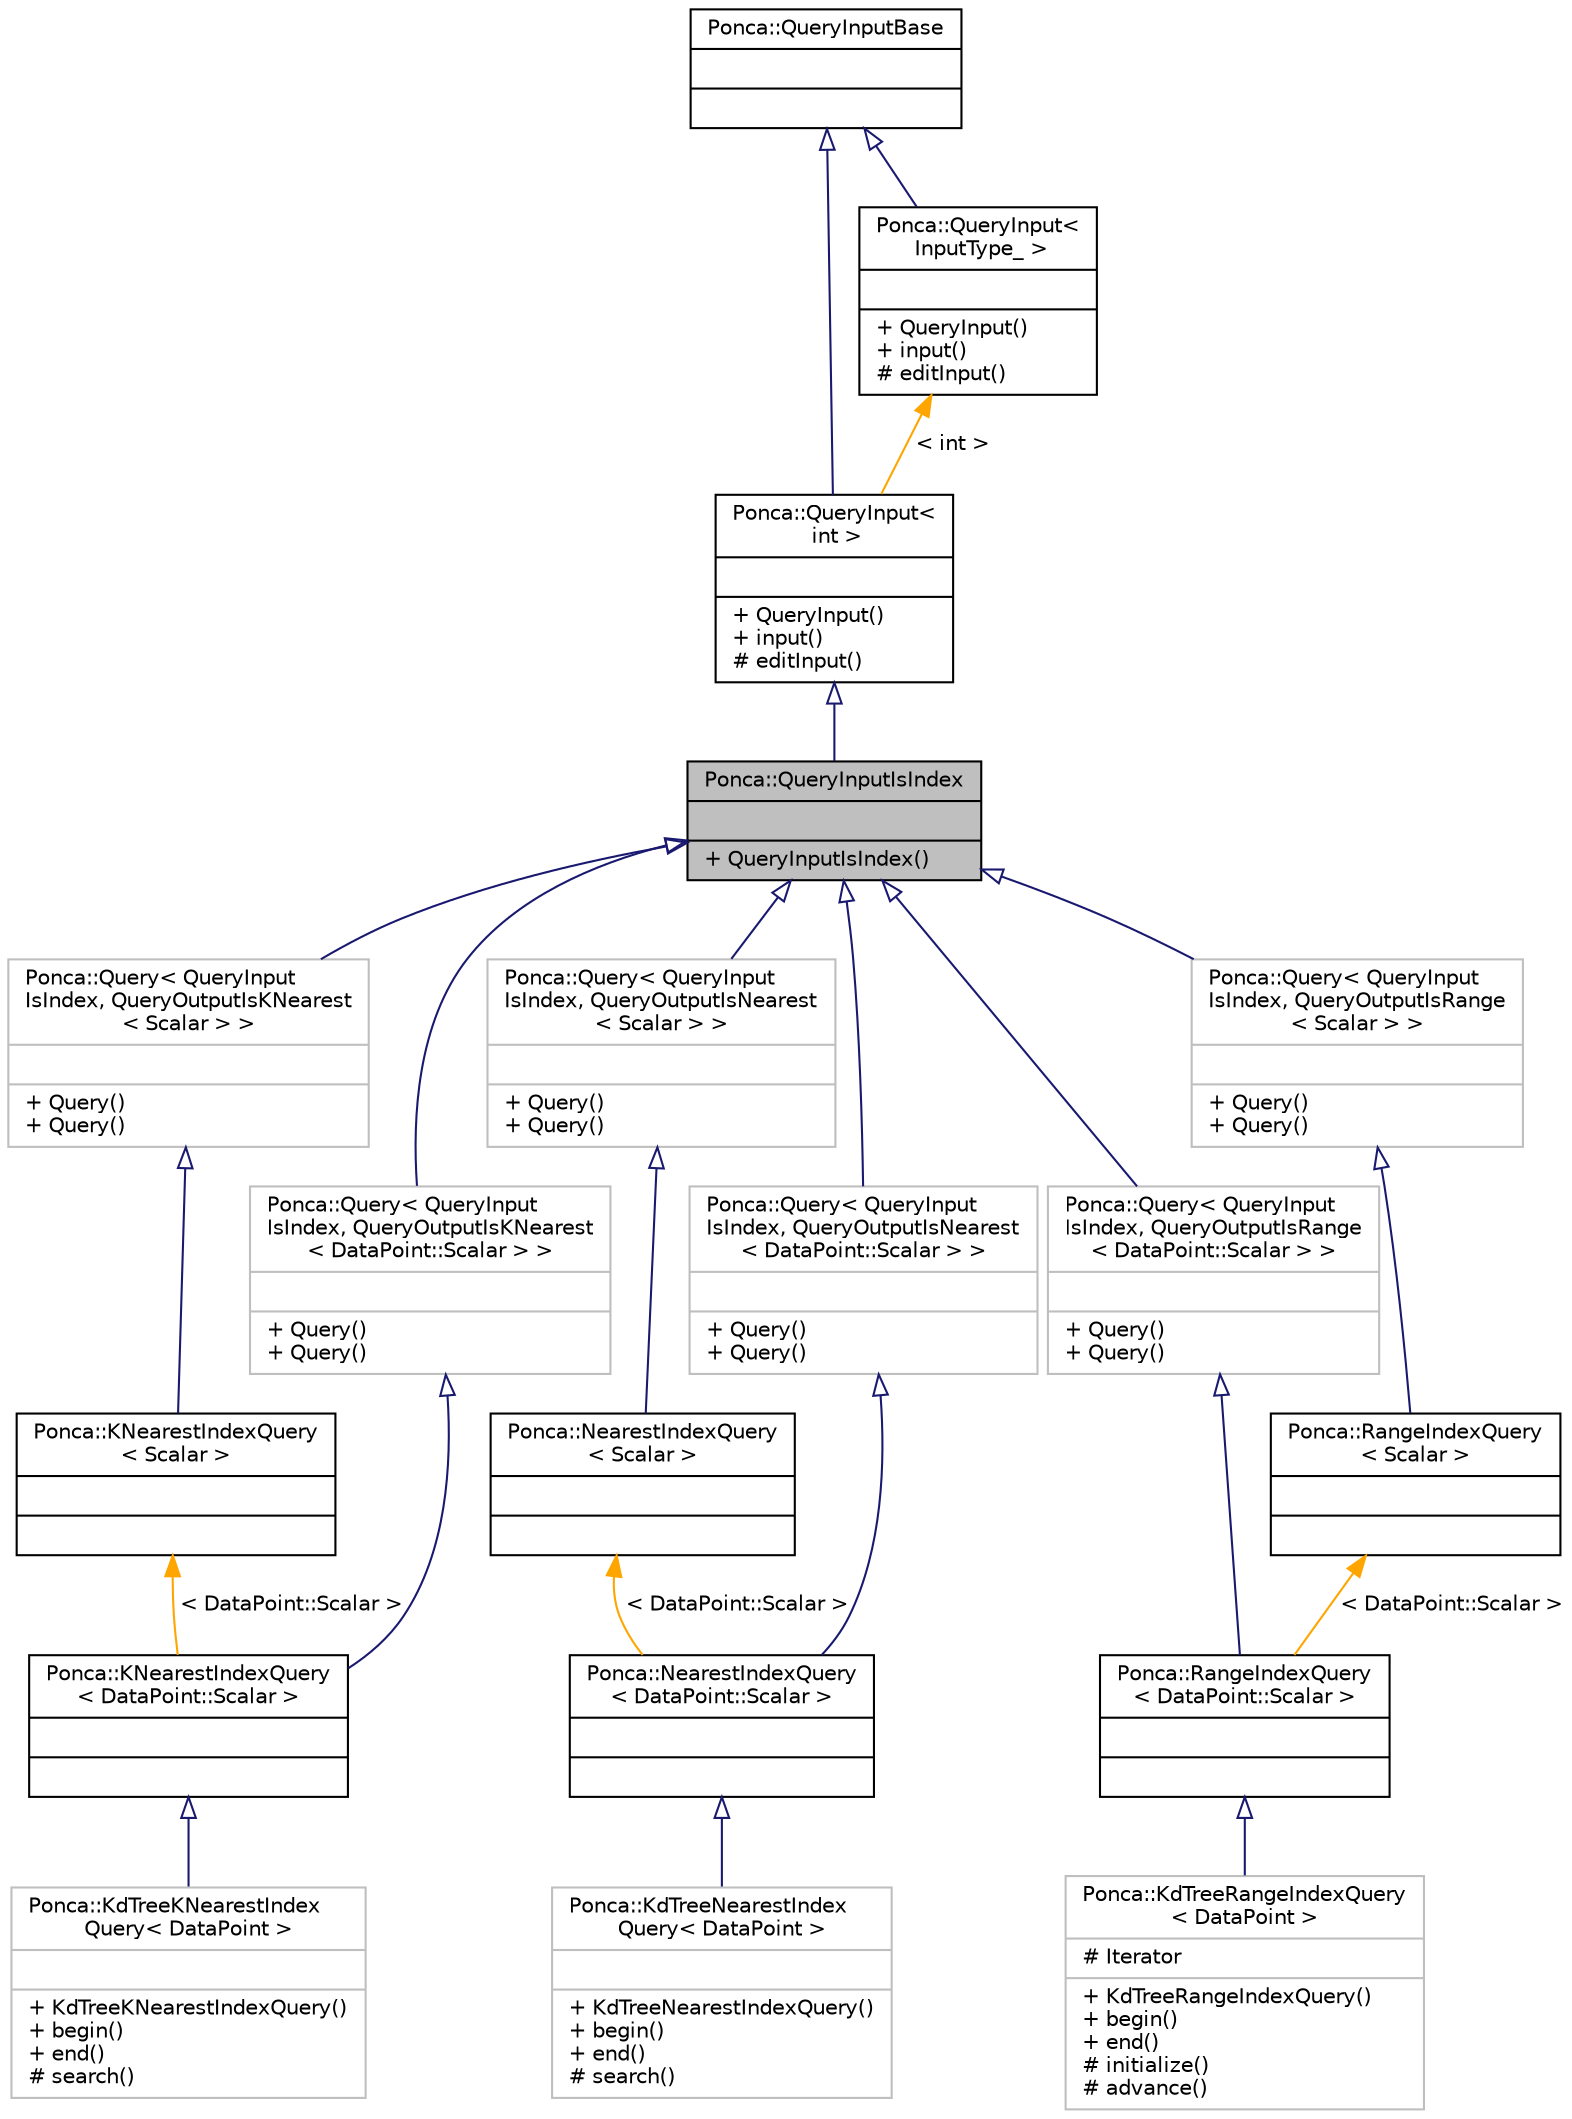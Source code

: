 digraph "Ponca::QueryInputIsIndex"
{
 // INTERACTIVE_SVG=YES
 // LATEX_PDF_SIZE
  bgcolor="transparent";
  edge [fontname="Helvetica",fontsize="10",labelfontname="Helvetica",labelfontsize="10"];
  node [fontname="Helvetica",fontsize="10",shape=record];
  Node1 [label="{Ponca::QueryInputIsIndex\n||+ QueryInputIsIndex()\l}",height=0.2,width=0.4,color="black", fillcolor="grey75", style="filled", fontcolor="black",tooltip="Base class for queries storing points."];
  Node2 -> Node1 [dir="back",color="midnightblue",fontsize="10",style="solid",arrowtail="onormal",fontname="Helvetica"];
  Node2 [label="{Ponca::QueryInput\<\l int \>\n||+ QueryInput()\l+ input()\l# editInput()\l}",height=0.2,width=0.4,color="black",URL="$group__spatialpartitioning.html",tooltip=" "];
  Node3 -> Node2 [dir="back",color="midnightblue",fontsize="10",style="solid",arrowtail="onormal",fontname="Helvetica"];
  Node3 [label="{Ponca::QueryInputBase\n||}",height=0.2,width=0.4,color="black",URL="$group__spatialpartitioning.html#structPonca_1_1QueryInputBase",tooltip="Base class for queries input type."];
  Node4 -> Node2 [dir="back",color="orange",fontsize="10",style="solid",label=" \< int \>" ,fontname="Helvetica"];
  Node4 [label="{Ponca::QueryInput\<\l InputType_ \>\n||+ QueryInput()\l+ input()\l# editInput()\l}",height=0.2,width=0.4,color="black",URL="$group__spatialpartitioning.html#structPonca_1_1QueryInput",tooltip="Base class for typed queries input type."];
  Node3 -> Node4 [dir="back",color="midnightblue",fontsize="10",style="solid",arrowtail="onormal",fontname="Helvetica"];
  Node1 -> Node5 [dir="back",color="midnightblue",fontsize="10",style="solid",arrowtail="onormal",fontname="Helvetica"];
  Node5 [label="{Ponca::Query\< QueryInput\lIsIndex, QueryOutputIsKNearest\l\< Scalar \> \>\n||+ Query()\l+ Query()\l}",height=0.2,width=0.4,color="grey75",URL="$group__spatialpartitioning.html",tooltip=" "];
  Node5 -> Node6 [dir="back",color="midnightblue",fontsize="10",style="solid",arrowtail="onormal",fontname="Helvetica"];
  Node6 [label="{Ponca::KNearestIndexQuery\l\< Scalar \>\n||}",height=0.2,width=0.4,color="black",URL="$group__spatialpartitioning.html#structPonca_1_1KNearestIndexQuery",tooltip="Base Query class combining QueryInputIsIndex and QueryOutputIsKNearest."];
  Node6 -> Node7 [dir="back",color="orange",fontsize="10",style="solid",label=" \< DataPoint::Scalar \>" ,fontname="Helvetica"];
  Node7 [label="{Ponca::KNearestIndexQuery\l\< DataPoint::Scalar \>\n||}",height=0.2,width=0.4,color="black",URL="$group__spatialpartitioning.html",tooltip=" "];
  Node7 -> Node8 [dir="back",color="midnightblue",fontsize="10",style="solid",arrowtail="onormal",fontname="Helvetica"];
  Node8 [label="{Ponca::KdTreeKNearestIndex\lQuery\< DataPoint \>\n||+ KdTreeKNearestIndexQuery()\l+ begin()\l+ end()\l# search()\l}",height=0.2,width=0.4,color="grey75",URL="$classPonca_1_1KdTreeKNearestIndexQuery.html",tooltip=" "];
  Node1 -> Node9 [dir="back",color="midnightblue",fontsize="10",style="solid",arrowtail="onormal",fontname="Helvetica"];
  Node9 [label="{Ponca::Query\< QueryInput\lIsIndex, QueryOutputIsKNearest\l\< DataPoint::Scalar \> \>\n||+ Query()\l+ Query()\l}",height=0.2,width=0.4,color="grey75",URL="$group__spatialpartitioning.html",tooltip=" "];
  Node9 -> Node7 [dir="back",color="midnightblue",fontsize="10",style="solid",arrowtail="onormal",fontname="Helvetica"];
  Node1 -> Node10 [dir="back",color="midnightblue",fontsize="10",style="solid",arrowtail="onormal",fontname="Helvetica"];
  Node10 [label="{Ponca::Query\< QueryInput\lIsIndex, QueryOutputIsNearest\l\< DataPoint::Scalar \> \>\n||+ Query()\l+ Query()\l}",height=0.2,width=0.4,color="grey75",URL="$group__spatialpartitioning.html",tooltip=" "];
  Node10 -> Node11 [dir="back",color="midnightblue",fontsize="10",style="solid",arrowtail="onormal",fontname="Helvetica"];
  Node11 [label="{Ponca::NearestIndexQuery\l\< DataPoint::Scalar \>\n||}",height=0.2,width=0.4,color="black",URL="$group__spatialpartitioning.html",tooltip=" "];
  Node11 -> Node12 [dir="back",color="midnightblue",fontsize="10",style="solid",arrowtail="onormal",fontname="Helvetica"];
  Node12 [label="{Ponca::KdTreeNearestIndex\lQuery\< DataPoint \>\n||+ KdTreeNearestIndexQuery()\l+ begin()\l+ end()\l# search()\l}",height=0.2,width=0.4,color="grey75",URL="$classPonca_1_1KdTreeNearestIndexQuery.html",tooltip=" "];
  Node1 -> Node13 [dir="back",color="midnightblue",fontsize="10",style="solid",arrowtail="onormal",fontname="Helvetica"];
  Node13 [label="{Ponca::Query\< QueryInput\lIsIndex, QueryOutputIsRange\l\< DataPoint::Scalar \> \>\n||+ Query()\l+ Query()\l}",height=0.2,width=0.4,color="grey75",URL="$group__spatialpartitioning.html",tooltip=" "];
  Node13 -> Node14 [dir="back",color="midnightblue",fontsize="10",style="solid",arrowtail="onormal",fontname="Helvetica"];
  Node14 [label="{Ponca::RangeIndexQuery\l\< DataPoint::Scalar \>\n||}",height=0.2,width=0.4,color="black",URL="$group__spatialpartitioning.html",tooltip=" "];
  Node14 -> Node15 [dir="back",color="midnightblue",fontsize="10",style="solid",arrowtail="onormal",fontname="Helvetica"];
  Node15 [label="{Ponca::KdTreeRangeIndexQuery\l\< DataPoint \>\n|# Iterator\l|+ KdTreeRangeIndexQuery()\l+ begin()\l+ end()\l# initialize()\l# advance()\l}",height=0.2,width=0.4,color="grey75",URL="$classPonca_1_1KdTreeRangeIndexQuery.html",tooltip=" "];
  Node1 -> Node16 [dir="back",color="midnightblue",fontsize="10",style="solid",arrowtail="onormal",fontname="Helvetica"];
  Node16 [label="{Ponca::Query\< QueryInput\lIsIndex, QueryOutputIsNearest\l\< Scalar \> \>\n||+ Query()\l+ Query()\l}",height=0.2,width=0.4,color="grey75",URL="$group__spatialpartitioning.html",tooltip=" "];
  Node16 -> Node17 [dir="back",color="midnightblue",fontsize="10",style="solid",arrowtail="onormal",fontname="Helvetica"];
  Node17 [label="{Ponca::NearestIndexQuery\l\< Scalar \>\n||}",height=0.2,width=0.4,color="black",URL="$group__spatialpartitioning.html#structPonca_1_1NearestIndexQuery",tooltip="Base Query class combining QueryInputIsIndex and QueryOutputIsNearest."];
  Node17 -> Node11 [dir="back",color="orange",fontsize="10",style="solid",label=" \< DataPoint::Scalar \>" ,fontname="Helvetica"];
  Node1 -> Node18 [dir="back",color="midnightblue",fontsize="10",style="solid",arrowtail="onormal",fontname="Helvetica"];
  Node18 [label="{Ponca::Query\< QueryInput\lIsIndex, QueryOutputIsRange\l\< Scalar \> \>\n||+ Query()\l+ Query()\l}",height=0.2,width=0.4,color="grey75",URL="$group__spatialpartitioning.html",tooltip=" "];
  Node18 -> Node19 [dir="back",color="midnightblue",fontsize="10",style="solid",arrowtail="onormal",fontname="Helvetica"];
  Node19 [label="{Ponca::RangeIndexQuery\l\< Scalar \>\n||}",height=0.2,width=0.4,color="black",URL="$group__spatialpartitioning.html#structPonca_1_1RangeIndexQuery",tooltip="Base Query class combining QueryInputIsIndex and QueryOutputIsRange."];
  Node19 -> Node14 [dir="back",color="orange",fontsize="10",style="solid",label=" \< DataPoint::Scalar \>" ,fontname="Helvetica"];
}
